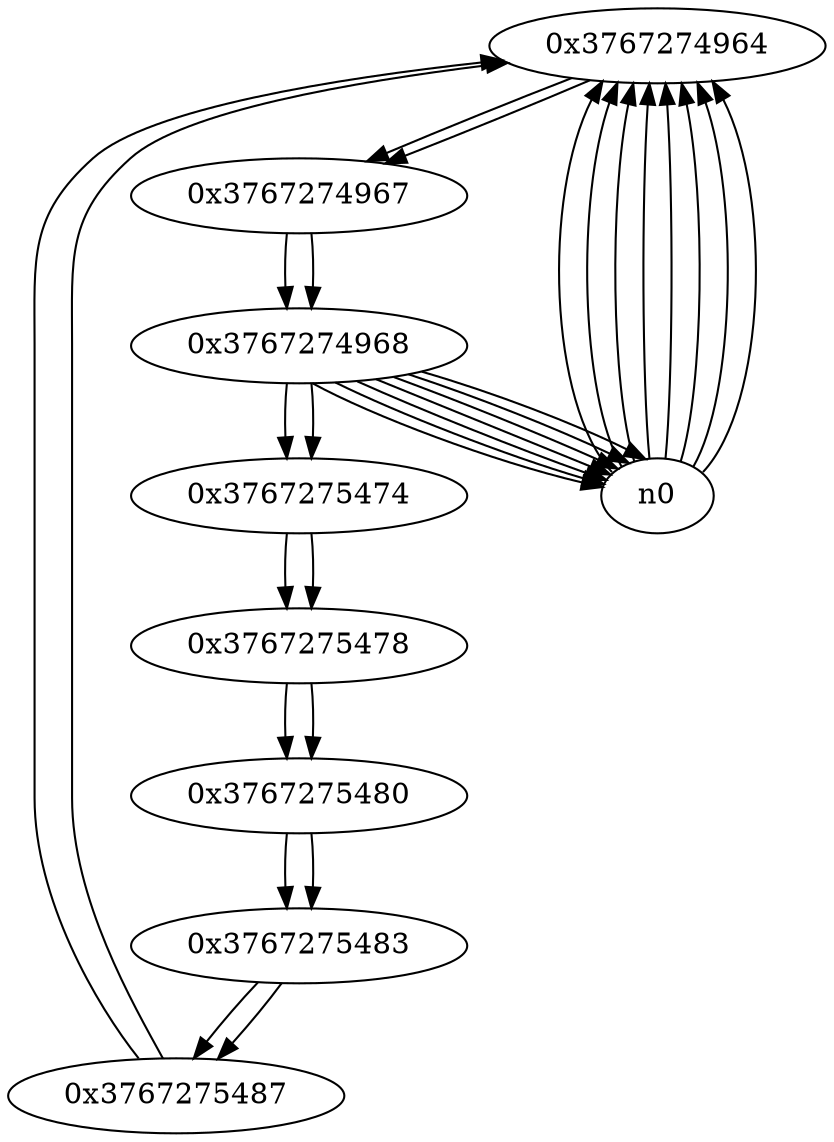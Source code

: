 digraph G{
/* nodes */
  n1 [label="0x3767274964"]
  n2 [label="0x3767274967"]
  n3 [label="0x3767274968"]
  n4 [label="0x3767275474"]
  n5 [label="0x3767275478"]
  n6 [label="0x3767275480"]
  n7 [label="0x3767275483"]
  n8 [label="0x3767275487"]
/* edges */
n1 -> n2;
n0 -> n1;
n0 -> n1;
n0 -> n1;
n0 -> n1;
n0 -> n1;
n0 -> n1;
n0 -> n1;
n8 -> n1;
n0 -> n1;
n2 -> n3;
n1 -> n2;
n3 -> n0;
n3 -> n0;
n3 -> n0;
n3 -> n0;
n3 -> n4;
n3 -> n0;
n3 -> n0;
n3 -> n0;
n2 -> n3;
n4 -> n5;
n3 -> n4;
n5 -> n6;
n4 -> n5;
n6 -> n7;
n5 -> n6;
n7 -> n8;
n6 -> n7;
n8 -> n1;
n7 -> n8;
}
